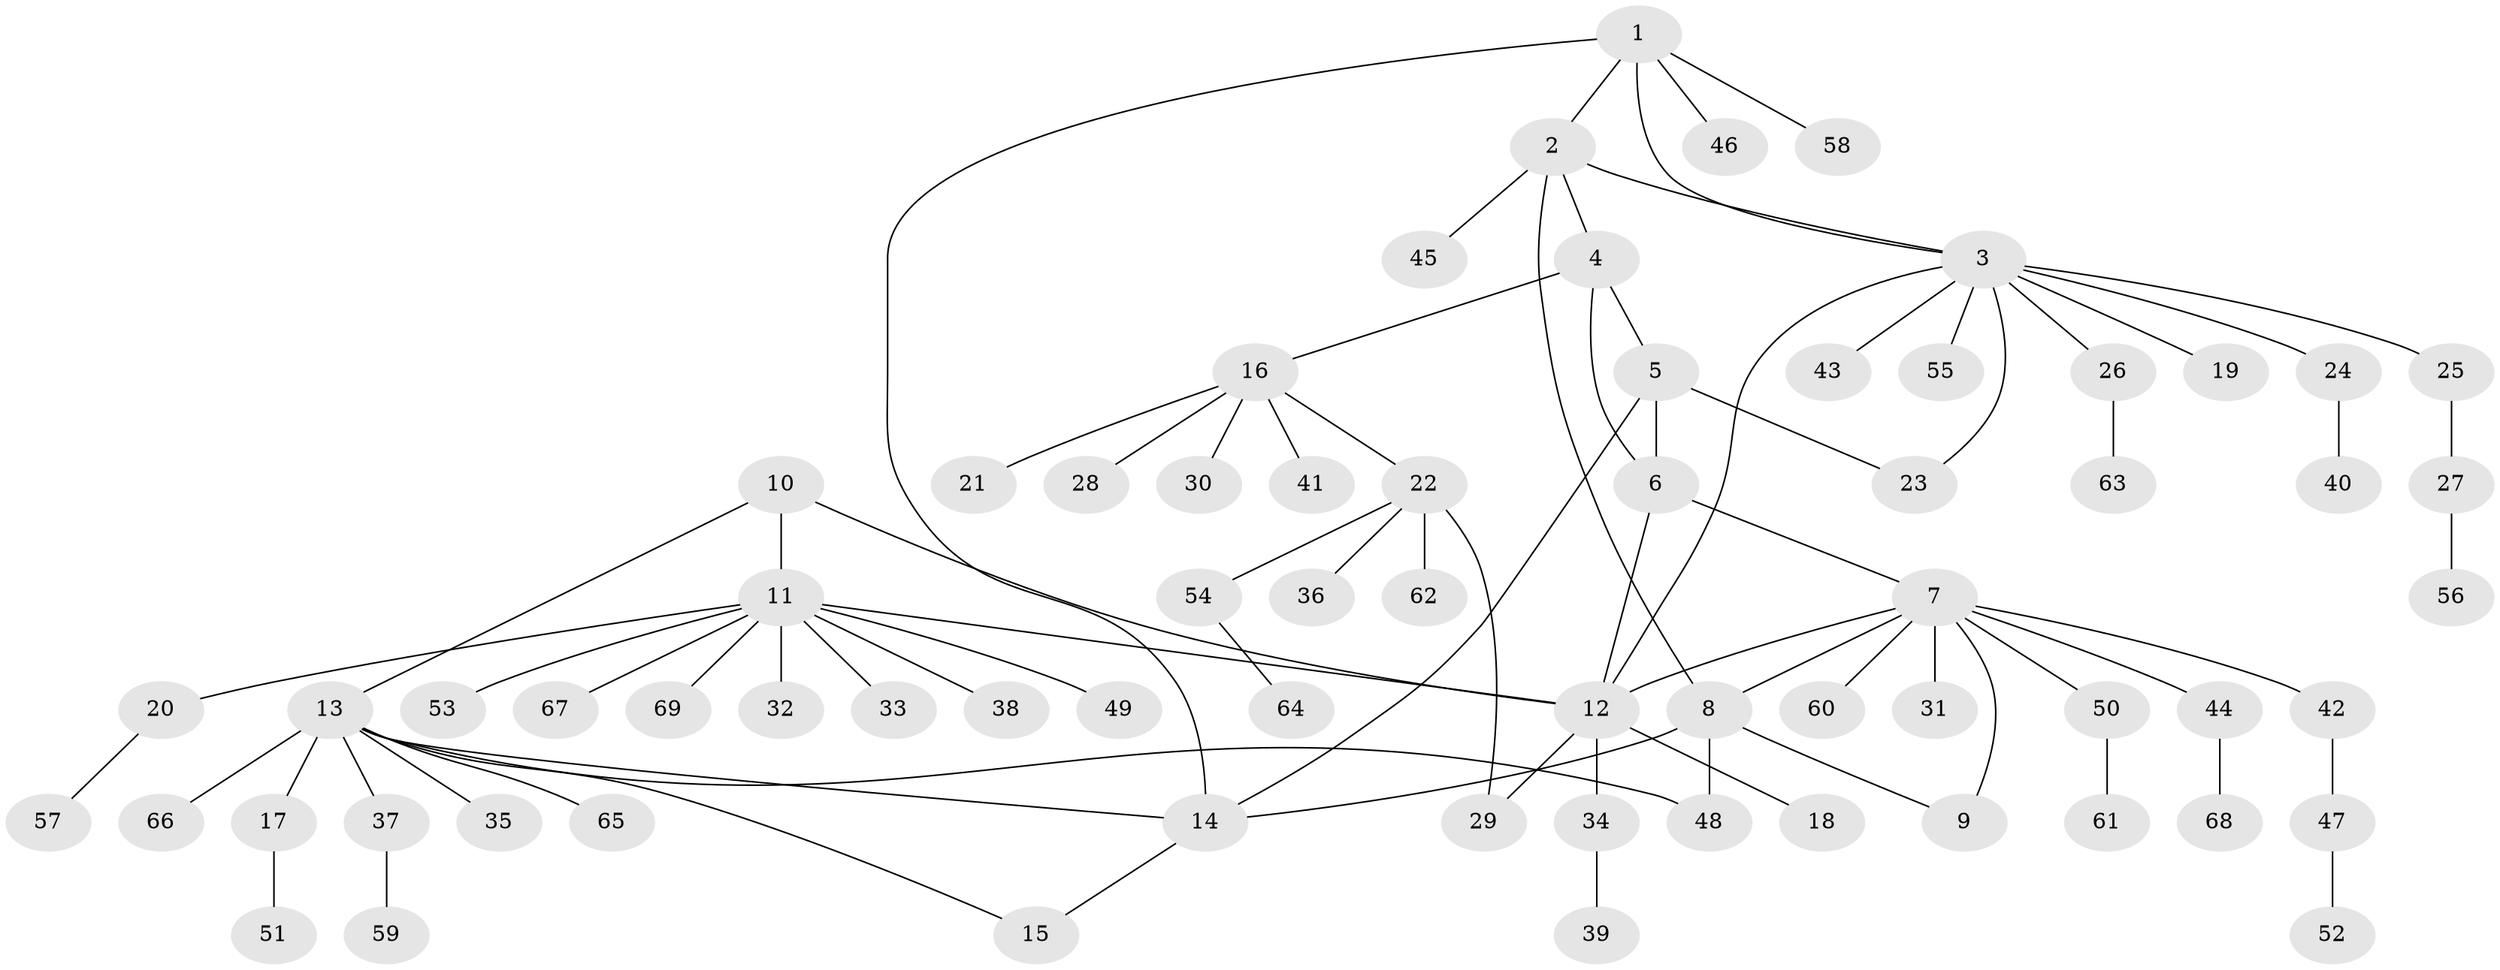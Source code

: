 // coarse degree distribution, {7: 0.03773584905660377, 9: 0.05660377358490566, 4: 0.018867924528301886, 8: 0.018867924528301886, 5: 0.05660377358490566, 2: 0.1509433962264151, 10: 0.018867924528301886, 1: 0.6415094339622641}
// Generated by graph-tools (version 1.1) at 2025/24/03/03/25 07:24:13]
// undirected, 69 vertices, 82 edges
graph export_dot {
graph [start="1"]
  node [color=gray90,style=filled];
  1;
  2;
  3;
  4;
  5;
  6;
  7;
  8;
  9;
  10;
  11;
  12;
  13;
  14;
  15;
  16;
  17;
  18;
  19;
  20;
  21;
  22;
  23;
  24;
  25;
  26;
  27;
  28;
  29;
  30;
  31;
  32;
  33;
  34;
  35;
  36;
  37;
  38;
  39;
  40;
  41;
  42;
  43;
  44;
  45;
  46;
  47;
  48;
  49;
  50;
  51;
  52;
  53;
  54;
  55;
  56;
  57;
  58;
  59;
  60;
  61;
  62;
  63;
  64;
  65;
  66;
  67;
  68;
  69;
  1 -- 2;
  1 -- 3;
  1 -- 14;
  1 -- 46;
  1 -- 58;
  2 -- 3;
  2 -- 4;
  2 -- 8;
  2 -- 45;
  3 -- 12;
  3 -- 19;
  3 -- 23;
  3 -- 24;
  3 -- 25;
  3 -- 26;
  3 -- 43;
  3 -- 55;
  4 -- 5;
  4 -- 6;
  4 -- 16;
  5 -- 6;
  5 -- 14;
  5 -- 23;
  6 -- 7;
  6 -- 12;
  7 -- 8;
  7 -- 9;
  7 -- 12;
  7 -- 31;
  7 -- 42;
  7 -- 44;
  7 -- 50;
  7 -- 60;
  8 -- 9;
  8 -- 14;
  8 -- 48;
  10 -- 11;
  10 -- 12;
  10 -- 13;
  11 -- 12;
  11 -- 20;
  11 -- 32;
  11 -- 33;
  11 -- 38;
  11 -- 49;
  11 -- 53;
  11 -- 67;
  11 -- 69;
  12 -- 18;
  12 -- 29;
  12 -- 34;
  13 -- 14;
  13 -- 15;
  13 -- 17;
  13 -- 35;
  13 -- 37;
  13 -- 48;
  13 -- 65;
  13 -- 66;
  14 -- 15;
  16 -- 21;
  16 -- 22;
  16 -- 28;
  16 -- 30;
  16 -- 41;
  17 -- 51;
  20 -- 57;
  22 -- 29;
  22 -- 36;
  22 -- 54;
  22 -- 62;
  24 -- 40;
  25 -- 27;
  26 -- 63;
  27 -- 56;
  34 -- 39;
  37 -- 59;
  42 -- 47;
  44 -- 68;
  47 -- 52;
  50 -- 61;
  54 -- 64;
}
